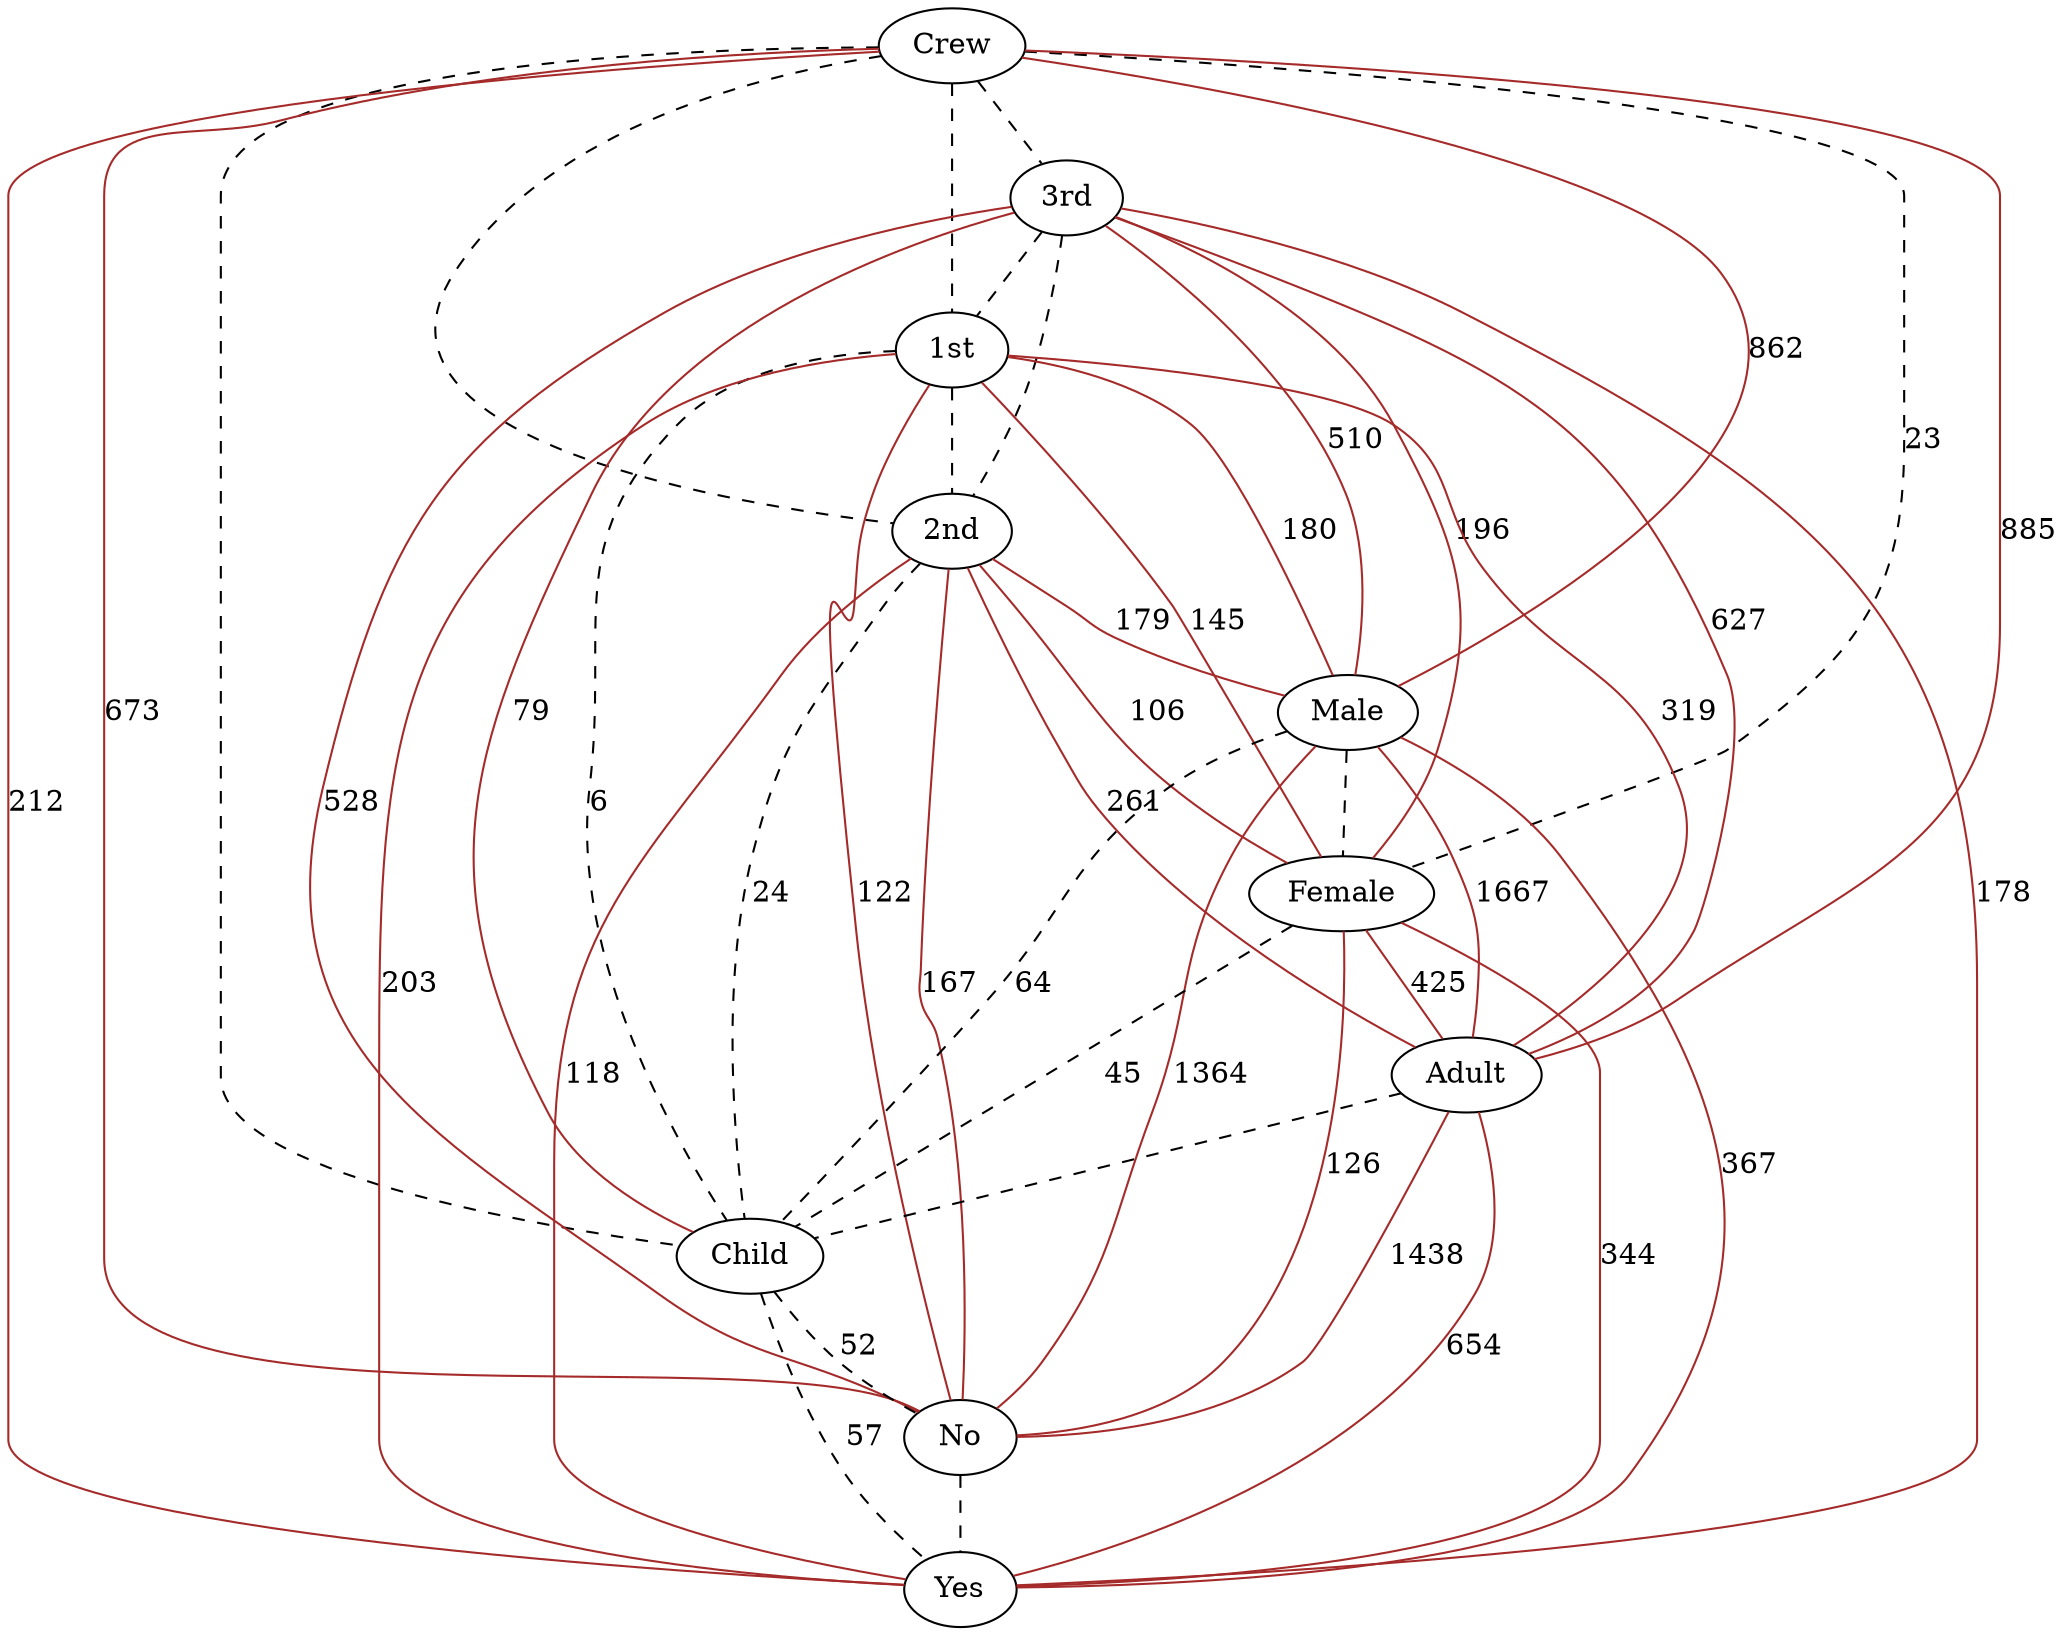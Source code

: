 strict graph "" {
Crew;
"3rd";
"1st";
"2nd";
Male;
Female;
Adult;
Child;
No;
Yes;
Crew -- "3rd"  [color=black, style=dashed];
Crew -- "1st"  [color=black, style=dashed];
Crew -- "2nd"  [color=black, style=dashed];
Crew -- Male  [color=brown, label=862, style=solid];
Crew -- Female  [color=black, label=23, style=dashed];
Crew -- Adult  [color=brown, label=885, style=solid];
Crew -- Child  [color=black, style=dashed];
Crew -- No  [color=brown, label=673, style=solid];
Crew -- Yes  [color=brown, label=212, style=solid];
"3rd" -- "1st"  [color=black, style=dashed];
"3rd" -- "2nd"  [color=black, style=dashed];
"3rd" -- Male  [color=brown, label=510, style=solid];
"3rd" -- Female  [color=brown, label=196, style=solid];
"3rd" -- Adult  [color=brown, label=627, style=solid];
"3rd" -- Child  [color=brown, label=79, style=solid];
"3rd" -- No  [color=brown, label=528, style=solid];
"3rd" -- Yes  [color=brown, label=178, style=solid];
"1st" -- "2nd"  [color=black, style=dashed];
"1st" -- Male  [color=brown, label=180, style=solid];
"1st" -- Female  [color=brown, label=145, style=solid];
"1st" -- Adult  [color=brown, label=319, style=solid];
"1st" -- Child  [color=black, label=6, style=dashed];
"1st" -- No  [color=brown, label=122, style=solid];
"1st" -- Yes  [color=brown, label=203, style=solid];
"2nd" -- Male  [color=brown, label=179, style=solid];
"2nd" -- Female  [color=brown, label=106, style=solid];
"2nd" -- Adult  [color=brown, label=261, style=solid];
"2nd" -- Child  [color=black, label=24, style=dashed];
"2nd" -- No  [color=brown, label=167, style=solid];
"2nd" -- Yes  [color=brown, label=118, style=solid];
Male -- Female  [color=black, style=dashed];
Male -- Adult  [color=brown, label=1667, style=solid];
Male -- Child  [color=black, label=64, style=dashed];
Male -- No  [color=brown, label=1364, style=solid];
Male -- Yes  [color=brown, label=367, style=solid];
Female -- Adult  [color=brown, label=425, style=solid];
Female -- Child  [color=black, label=45, style=dashed];
Female -- No  [color=brown, label=126, style=solid];
Female -- Yes  [color=brown, label=344, style=solid];
Adult -- Child  [color=black, style=dashed];
Adult -- No  [color=brown, label=1438, style=solid];
Adult -- Yes  [color=brown, label=654, style=solid];
Child -- No  [color=black, label=52, style=dashed];
Child -- Yes  [color=black, label=57, style=dashed];
No -- Yes  [color=black, style=dashed];
}
